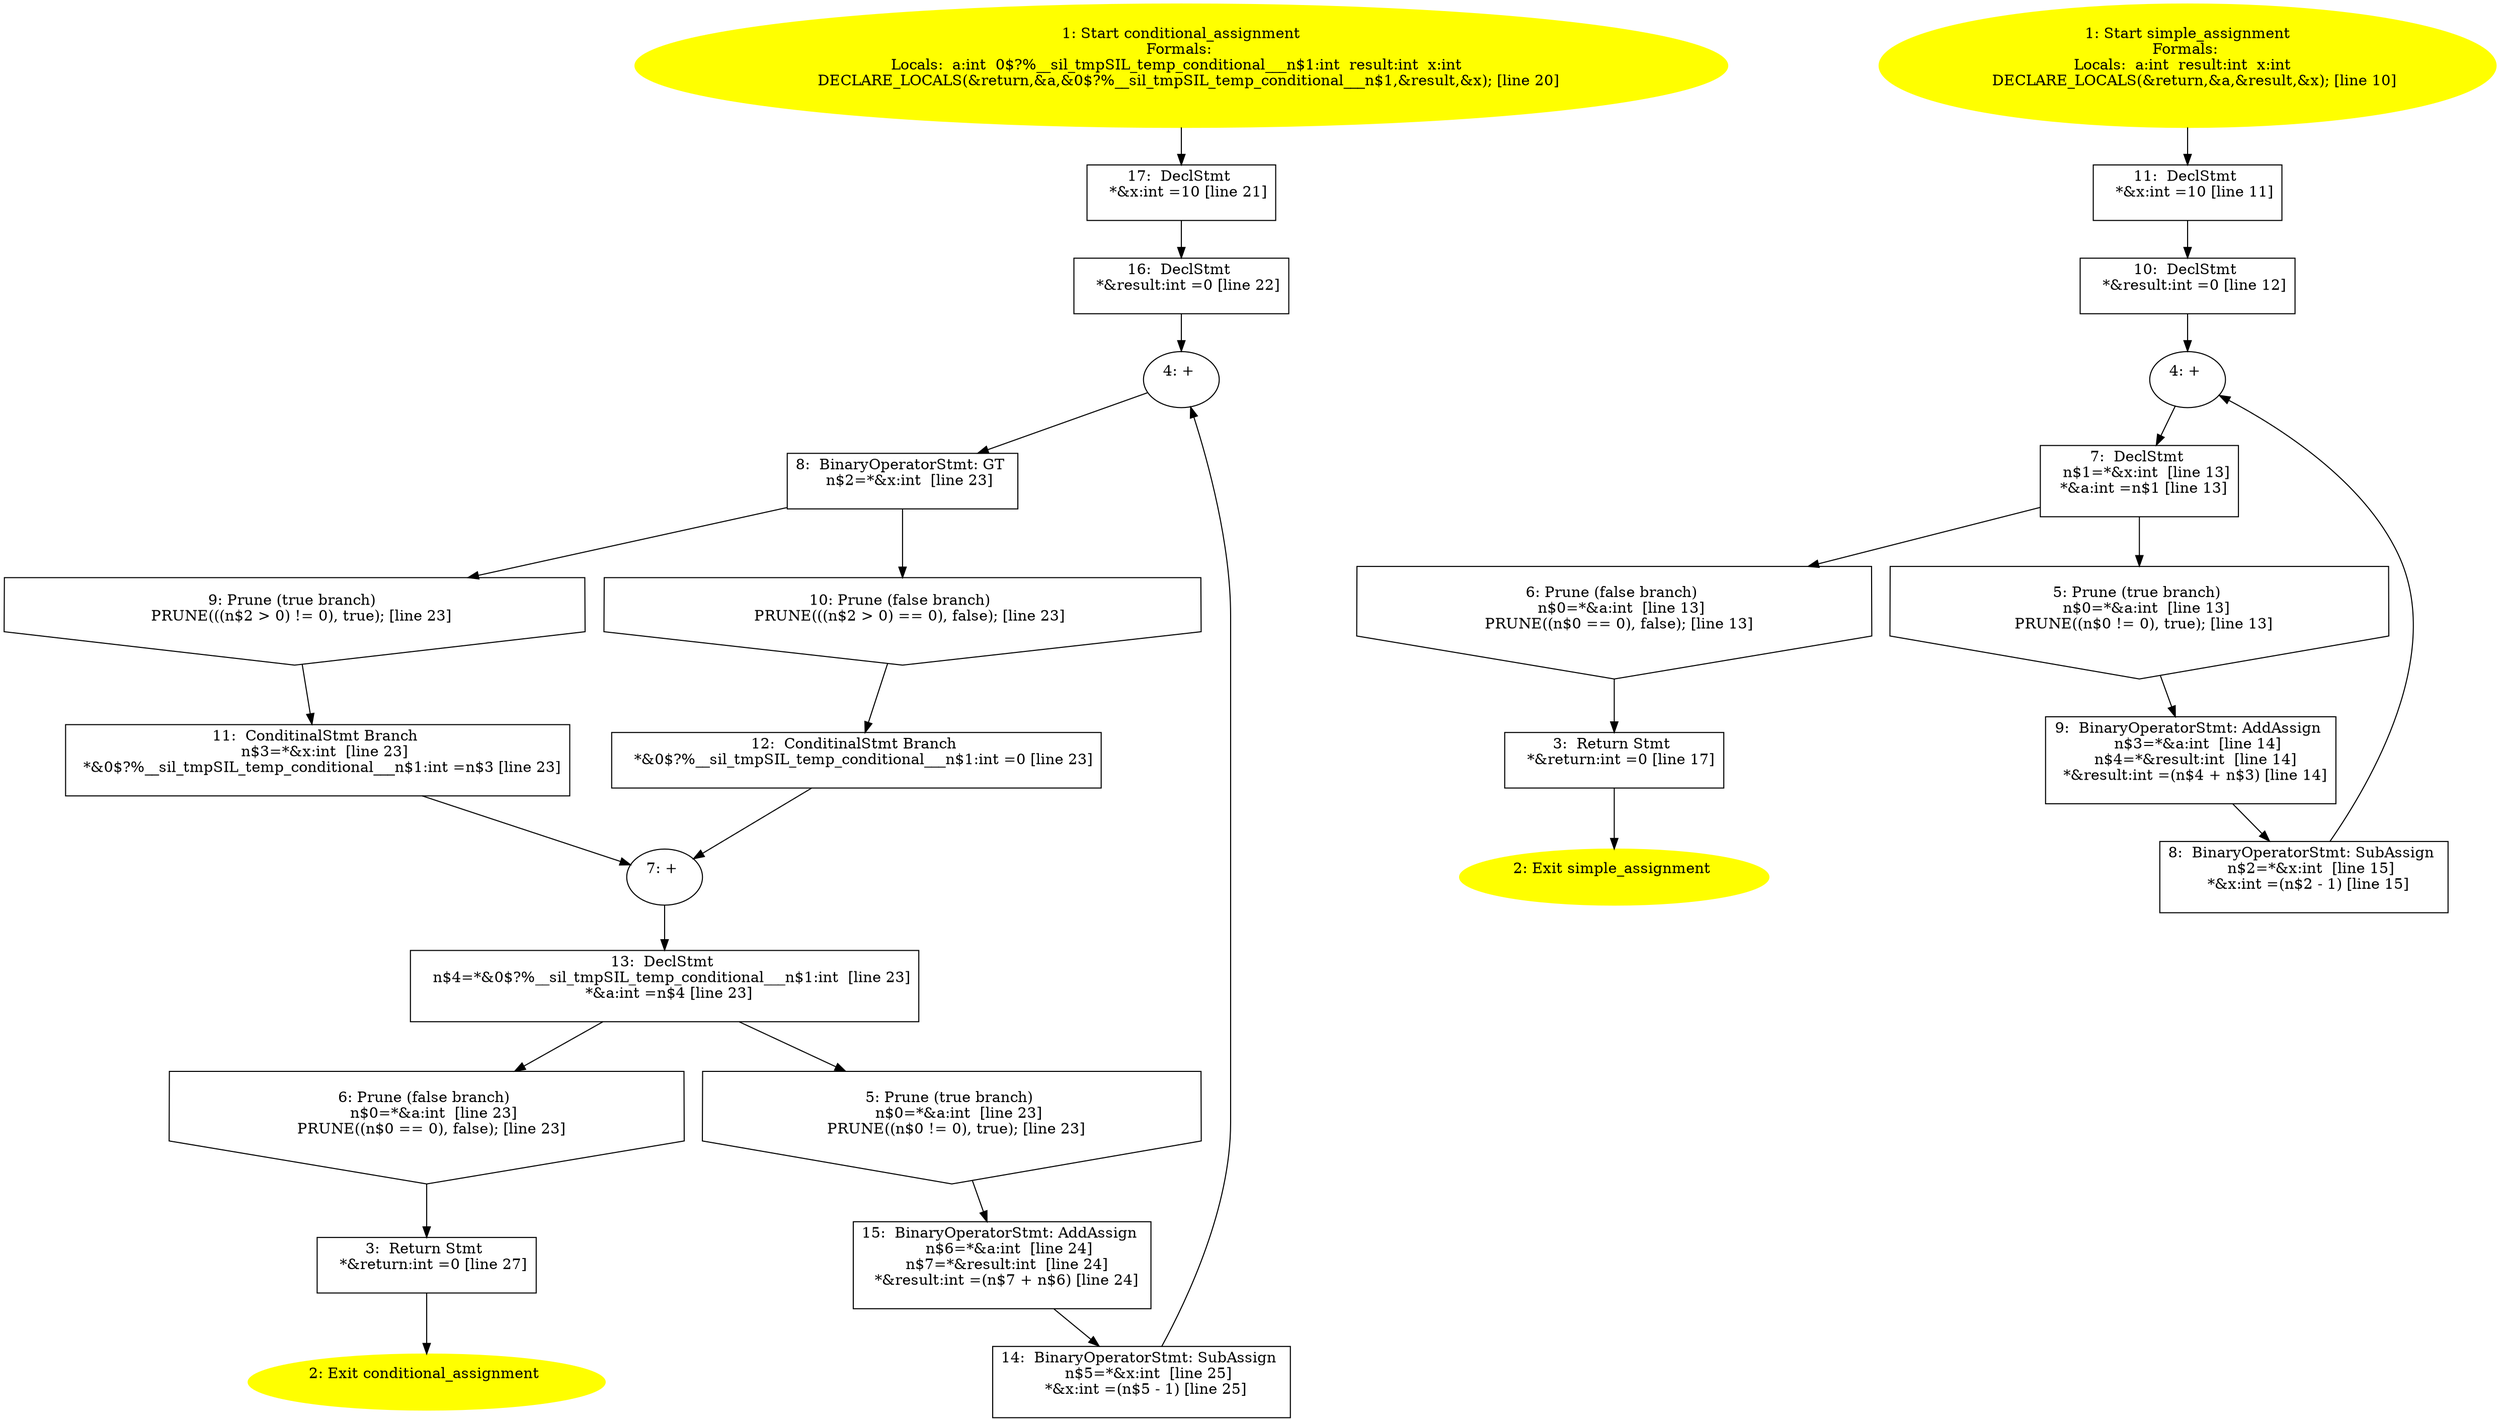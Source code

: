 /* @generated */
digraph iCFG {
"conditional_assignment{d41d8cd98f00b204e9800998ecf8427e_Z22conditional_assignmentv}.c078a188d7d36f14d9f7aa33b9b3b227_17" [label="17:  DeclStmt \n   *&x:int =10 [line 21]\n " shape="box"]
	

	 "conditional_assignment{d41d8cd98f00b204e9800998ecf8427e_Z22conditional_assignmentv}.c078a188d7d36f14d9f7aa33b9b3b227_17" -> "conditional_assignment{d41d8cd98f00b204e9800998ecf8427e_Z22conditional_assignmentv}.c078a188d7d36f14d9f7aa33b9b3b227_16" ;
"conditional_assignment{d41d8cd98f00b204e9800998ecf8427e_Z22conditional_assignmentv}.c078a188d7d36f14d9f7aa33b9b3b227_16" [label="16:  DeclStmt \n   *&result:int =0 [line 22]\n " shape="box"]
	

	 "conditional_assignment{d41d8cd98f00b204e9800998ecf8427e_Z22conditional_assignmentv}.c078a188d7d36f14d9f7aa33b9b3b227_16" -> "conditional_assignment{d41d8cd98f00b204e9800998ecf8427e_Z22conditional_assignmentv}.c078a188d7d36f14d9f7aa33b9b3b227_4" ;
"conditional_assignment{d41d8cd98f00b204e9800998ecf8427e_Z22conditional_assignmentv}.c078a188d7d36f14d9f7aa33b9b3b227_15" [label="15:  BinaryOperatorStmt: AddAssign \n   n$6=*&a:int  [line 24]\n  n$7=*&result:int  [line 24]\n  *&result:int =(n$7 + n$6) [line 24]\n " shape="box"]
	

	 "conditional_assignment{d41d8cd98f00b204e9800998ecf8427e_Z22conditional_assignmentv}.c078a188d7d36f14d9f7aa33b9b3b227_15" -> "conditional_assignment{d41d8cd98f00b204e9800998ecf8427e_Z22conditional_assignmentv}.c078a188d7d36f14d9f7aa33b9b3b227_14" ;
"conditional_assignment{d41d8cd98f00b204e9800998ecf8427e_Z22conditional_assignmentv}.c078a188d7d36f14d9f7aa33b9b3b227_14" [label="14:  BinaryOperatorStmt: SubAssign \n   n$5=*&x:int  [line 25]\n  *&x:int =(n$5 - 1) [line 25]\n " shape="box"]
	

	 "conditional_assignment{d41d8cd98f00b204e9800998ecf8427e_Z22conditional_assignmentv}.c078a188d7d36f14d9f7aa33b9b3b227_14" -> "conditional_assignment{d41d8cd98f00b204e9800998ecf8427e_Z22conditional_assignmentv}.c078a188d7d36f14d9f7aa33b9b3b227_4" ;
"conditional_assignment{d41d8cd98f00b204e9800998ecf8427e_Z22conditional_assignmentv}.c078a188d7d36f14d9f7aa33b9b3b227_13" [label="13:  DeclStmt \n   n$4=*&0$?%__sil_tmpSIL_temp_conditional___n$1:int  [line 23]\n  *&a:int =n$4 [line 23]\n " shape="box"]
	

	 "conditional_assignment{d41d8cd98f00b204e9800998ecf8427e_Z22conditional_assignmentv}.c078a188d7d36f14d9f7aa33b9b3b227_13" -> "conditional_assignment{d41d8cd98f00b204e9800998ecf8427e_Z22conditional_assignmentv}.c078a188d7d36f14d9f7aa33b9b3b227_5" ;
	 "conditional_assignment{d41d8cd98f00b204e9800998ecf8427e_Z22conditional_assignmentv}.c078a188d7d36f14d9f7aa33b9b3b227_13" -> "conditional_assignment{d41d8cd98f00b204e9800998ecf8427e_Z22conditional_assignmentv}.c078a188d7d36f14d9f7aa33b9b3b227_6" ;
"conditional_assignment{d41d8cd98f00b204e9800998ecf8427e_Z22conditional_assignmentv}.c078a188d7d36f14d9f7aa33b9b3b227_12" [label="12:  ConditinalStmt Branch \n   *&0$?%__sil_tmpSIL_temp_conditional___n$1:int =0 [line 23]\n " shape="box"]
	

	 "conditional_assignment{d41d8cd98f00b204e9800998ecf8427e_Z22conditional_assignmentv}.c078a188d7d36f14d9f7aa33b9b3b227_12" -> "conditional_assignment{d41d8cd98f00b204e9800998ecf8427e_Z22conditional_assignmentv}.c078a188d7d36f14d9f7aa33b9b3b227_7" ;
"conditional_assignment{d41d8cd98f00b204e9800998ecf8427e_Z22conditional_assignmentv}.c078a188d7d36f14d9f7aa33b9b3b227_11" [label="11:  ConditinalStmt Branch \n   n$3=*&x:int  [line 23]\n  *&0$?%__sil_tmpSIL_temp_conditional___n$1:int =n$3 [line 23]\n " shape="box"]
	

	 "conditional_assignment{d41d8cd98f00b204e9800998ecf8427e_Z22conditional_assignmentv}.c078a188d7d36f14d9f7aa33b9b3b227_11" -> "conditional_assignment{d41d8cd98f00b204e9800998ecf8427e_Z22conditional_assignmentv}.c078a188d7d36f14d9f7aa33b9b3b227_7" ;
"conditional_assignment{d41d8cd98f00b204e9800998ecf8427e_Z22conditional_assignmentv}.c078a188d7d36f14d9f7aa33b9b3b227_10" [label="10: Prune (false branch) \n   PRUNE(((n$2 > 0) == 0), false); [line 23]\n " shape="invhouse"]
	

	 "conditional_assignment{d41d8cd98f00b204e9800998ecf8427e_Z22conditional_assignmentv}.c078a188d7d36f14d9f7aa33b9b3b227_10" -> "conditional_assignment{d41d8cd98f00b204e9800998ecf8427e_Z22conditional_assignmentv}.c078a188d7d36f14d9f7aa33b9b3b227_12" ;
"conditional_assignment{d41d8cd98f00b204e9800998ecf8427e_Z22conditional_assignmentv}.c078a188d7d36f14d9f7aa33b9b3b227_9" [label="9: Prune (true branch) \n   PRUNE(((n$2 > 0) != 0), true); [line 23]\n " shape="invhouse"]
	

	 "conditional_assignment{d41d8cd98f00b204e9800998ecf8427e_Z22conditional_assignmentv}.c078a188d7d36f14d9f7aa33b9b3b227_9" -> "conditional_assignment{d41d8cd98f00b204e9800998ecf8427e_Z22conditional_assignmentv}.c078a188d7d36f14d9f7aa33b9b3b227_11" ;
"conditional_assignment{d41d8cd98f00b204e9800998ecf8427e_Z22conditional_assignmentv}.c078a188d7d36f14d9f7aa33b9b3b227_8" [label="8:  BinaryOperatorStmt: GT \n   n$2=*&x:int  [line 23]\n " shape="box"]
	

	 "conditional_assignment{d41d8cd98f00b204e9800998ecf8427e_Z22conditional_assignmentv}.c078a188d7d36f14d9f7aa33b9b3b227_8" -> "conditional_assignment{d41d8cd98f00b204e9800998ecf8427e_Z22conditional_assignmentv}.c078a188d7d36f14d9f7aa33b9b3b227_9" ;
	 "conditional_assignment{d41d8cd98f00b204e9800998ecf8427e_Z22conditional_assignmentv}.c078a188d7d36f14d9f7aa33b9b3b227_8" -> "conditional_assignment{d41d8cd98f00b204e9800998ecf8427e_Z22conditional_assignmentv}.c078a188d7d36f14d9f7aa33b9b3b227_10" ;
"conditional_assignment{d41d8cd98f00b204e9800998ecf8427e_Z22conditional_assignmentv}.c078a188d7d36f14d9f7aa33b9b3b227_7" [label="7: + \n  " ]
	

	 "conditional_assignment{d41d8cd98f00b204e9800998ecf8427e_Z22conditional_assignmentv}.c078a188d7d36f14d9f7aa33b9b3b227_7" -> "conditional_assignment{d41d8cd98f00b204e9800998ecf8427e_Z22conditional_assignmentv}.c078a188d7d36f14d9f7aa33b9b3b227_13" ;
"conditional_assignment{d41d8cd98f00b204e9800998ecf8427e_Z22conditional_assignmentv}.c078a188d7d36f14d9f7aa33b9b3b227_6" [label="6: Prune (false branch) \n   n$0=*&a:int  [line 23]\n  PRUNE((n$0 == 0), false); [line 23]\n " shape="invhouse"]
	

	 "conditional_assignment{d41d8cd98f00b204e9800998ecf8427e_Z22conditional_assignmentv}.c078a188d7d36f14d9f7aa33b9b3b227_6" -> "conditional_assignment{d41d8cd98f00b204e9800998ecf8427e_Z22conditional_assignmentv}.c078a188d7d36f14d9f7aa33b9b3b227_3" ;
"conditional_assignment{d41d8cd98f00b204e9800998ecf8427e_Z22conditional_assignmentv}.c078a188d7d36f14d9f7aa33b9b3b227_5" [label="5: Prune (true branch) \n   n$0=*&a:int  [line 23]\n  PRUNE((n$0 != 0), true); [line 23]\n " shape="invhouse"]
	

	 "conditional_assignment{d41d8cd98f00b204e9800998ecf8427e_Z22conditional_assignmentv}.c078a188d7d36f14d9f7aa33b9b3b227_5" -> "conditional_assignment{d41d8cd98f00b204e9800998ecf8427e_Z22conditional_assignmentv}.c078a188d7d36f14d9f7aa33b9b3b227_15" ;
"conditional_assignment{d41d8cd98f00b204e9800998ecf8427e_Z22conditional_assignmentv}.c078a188d7d36f14d9f7aa33b9b3b227_4" [label="4: + \n  " ]
	

	 "conditional_assignment{d41d8cd98f00b204e9800998ecf8427e_Z22conditional_assignmentv}.c078a188d7d36f14d9f7aa33b9b3b227_4" -> "conditional_assignment{d41d8cd98f00b204e9800998ecf8427e_Z22conditional_assignmentv}.c078a188d7d36f14d9f7aa33b9b3b227_8" ;
"conditional_assignment{d41d8cd98f00b204e9800998ecf8427e_Z22conditional_assignmentv}.c078a188d7d36f14d9f7aa33b9b3b227_3" [label="3:  Return Stmt \n   *&return:int =0 [line 27]\n " shape="box"]
	

	 "conditional_assignment{d41d8cd98f00b204e9800998ecf8427e_Z22conditional_assignmentv}.c078a188d7d36f14d9f7aa33b9b3b227_3" -> "conditional_assignment{d41d8cd98f00b204e9800998ecf8427e_Z22conditional_assignmentv}.c078a188d7d36f14d9f7aa33b9b3b227_2" ;
"conditional_assignment{d41d8cd98f00b204e9800998ecf8427e_Z22conditional_assignmentv}.c078a188d7d36f14d9f7aa33b9b3b227_2" [label="2: Exit conditional_assignment \n  " color=yellow style=filled]
	

"conditional_assignment{d41d8cd98f00b204e9800998ecf8427e_Z22conditional_assignmentv}.c078a188d7d36f14d9f7aa33b9b3b227_1" [label="1: Start conditional_assignment\nFormals: \nLocals:  a:int  0$?%__sil_tmpSIL_temp_conditional___n$1:int  result:int  x:int  \n   DECLARE_LOCALS(&return,&a,&0$?%__sil_tmpSIL_temp_conditional___n$1,&result,&x); [line 20]\n " color=yellow style=filled]
	

	 "conditional_assignment{d41d8cd98f00b204e9800998ecf8427e_Z22conditional_assignmentv}.c078a188d7d36f14d9f7aa33b9b3b227_1" -> "conditional_assignment{d41d8cd98f00b204e9800998ecf8427e_Z22conditional_assignmentv}.c078a188d7d36f14d9f7aa33b9b3b227_17" ;
"simple_assignment{d41d8cd98f00b204e9800998ecf8427e_Z17simple_assignmentv}.f2476d27e133ad644b5f3061dd1513c2_11" [label="11:  DeclStmt \n   *&x:int =10 [line 11]\n " shape="box"]
	

	 "simple_assignment{d41d8cd98f00b204e9800998ecf8427e_Z17simple_assignmentv}.f2476d27e133ad644b5f3061dd1513c2_11" -> "simple_assignment{d41d8cd98f00b204e9800998ecf8427e_Z17simple_assignmentv}.f2476d27e133ad644b5f3061dd1513c2_10" ;
"simple_assignment{d41d8cd98f00b204e9800998ecf8427e_Z17simple_assignmentv}.f2476d27e133ad644b5f3061dd1513c2_10" [label="10:  DeclStmt \n   *&result:int =0 [line 12]\n " shape="box"]
	

	 "simple_assignment{d41d8cd98f00b204e9800998ecf8427e_Z17simple_assignmentv}.f2476d27e133ad644b5f3061dd1513c2_10" -> "simple_assignment{d41d8cd98f00b204e9800998ecf8427e_Z17simple_assignmentv}.f2476d27e133ad644b5f3061dd1513c2_4" ;
"simple_assignment{d41d8cd98f00b204e9800998ecf8427e_Z17simple_assignmentv}.f2476d27e133ad644b5f3061dd1513c2_9" [label="9:  BinaryOperatorStmt: AddAssign \n   n$3=*&a:int  [line 14]\n  n$4=*&result:int  [line 14]\n  *&result:int =(n$4 + n$3) [line 14]\n " shape="box"]
	

	 "simple_assignment{d41d8cd98f00b204e9800998ecf8427e_Z17simple_assignmentv}.f2476d27e133ad644b5f3061dd1513c2_9" -> "simple_assignment{d41d8cd98f00b204e9800998ecf8427e_Z17simple_assignmentv}.f2476d27e133ad644b5f3061dd1513c2_8" ;
"simple_assignment{d41d8cd98f00b204e9800998ecf8427e_Z17simple_assignmentv}.f2476d27e133ad644b5f3061dd1513c2_8" [label="8:  BinaryOperatorStmt: SubAssign \n   n$2=*&x:int  [line 15]\n  *&x:int =(n$2 - 1) [line 15]\n " shape="box"]
	

	 "simple_assignment{d41d8cd98f00b204e9800998ecf8427e_Z17simple_assignmentv}.f2476d27e133ad644b5f3061dd1513c2_8" -> "simple_assignment{d41d8cd98f00b204e9800998ecf8427e_Z17simple_assignmentv}.f2476d27e133ad644b5f3061dd1513c2_4" ;
"simple_assignment{d41d8cd98f00b204e9800998ecf8427e_Z17simple_assignmentv}.f2476d27e133ad644b5f3061dd1513c2_7" [label="7:  DeclStmt \n   n$1=*&x:int  [line 13]\n  *&a:int =n$1 [line 13]\n " shape="box"]
	

	 "simple_assignment{d41d8cd98f00b204e9800998ecf8427e_Z17simple_assignmentv}.f2476d27e133ad644b5f3061dd1513c2_7" -> "simple_assignment{d41d8cd98f00b204e9800998ecf8427e_Z17simple_assignmentv}.f2476d27e133ad644b5f3061dd1513c2_5" ;
	 "simple_assignment{d41d8cd98f00b204e9800998ecf8427e_Z17simple_assignmentv}.f2476d27e133ad644b5f3061dd1513c2_7" -> "simple_assignment{d41d8cd98f00b204e9800998ecf8427e_Z17simple_assignmentv}.f2476d27e133ad644b5f3061dd1513c2_6" ;
"simple_assignment{d41d8cd98f00b204e9800998ecf8427e_Z17simple_assignmentv}.f2476d27e133ad644b5f3061dd1513c2_6" [label="6: Prune (false branch) \n   n$0=*&a:int  [line 13]\n  PRUNE((n$0 == 0), false); [line 13]\n " shape="invhouse"]
	

	 "simple_assignment{d41d8cd98f00b204e9800998ecf8427e_Z17simple_assignmentv}.f2476d27e133ad644b5f3061dd1513c2_6" -> "simple_assignment{d41d8cd98f00b204e9800998ecf8427e_Z17simple_assignmentv}.f2476d27e133ad644b5f3061dd1513c2_3" ;
"simple_assignment{d41d8cd98f00b204e9800998ecf8427e_Z17simple_assignmentv}.f2476d27e133ad644b5f3061dd1513c2_5" [label="5: Prune (true branch) \n   n$0=*&a:int  [line 13]\n  PRUNE((n$0 != 0), true); [line 13]\n " shape="invhouse"]
	

	 "simple_assignment{d41d8cd98f00b204e9800998ecf8427e_Z17simple_assignmentv}.f2476d27e133ad644b5f3061dd1513c2_5" -> "simple_assignment{d41d8cd98f00b204e9800998ecf8427e_Z17simple_assignmentv}.f2476d27e133ad644b5f3061dd1513c2_9" ;
"simple_assignment{d41d8cd98f00b204e9800998ecf8427e_Z17simple_assignmentv}.f2476d27e133ad644b5f3061dd1513c2_4" [label="4: + \n  " ]
	

	 "simple_assignment{d41d8cd98f00b204e9800998ecf8427e_Z17simple_assignmentv}.f2476d27e133ad644b5f3061dd1513c2_4" -> "simple_assignment{d41d8cd98f00b204e9800998ecf8427e_Z17simple_assignmentv}.f2476d27e133ad644b5f3061dd1513c2_7" ;
"simple_assignment{d41d8cd98f00b204e9800998ecf8427e_Z17simple_assignmentv}.f2476d27e133ad644b5f3061dd1513c2_3" [label="3:  Return Stmt \n   *&return:int =0 [line 17]\n " shape="box"]
	

	 "simple_assignment{d41d8cd98f00b204e9800998ecf8427e_Z17simple_assignmentv}.f2476d27e133ad644b5f3061dd1513c2_3" -> "simple_assignment{d41d8cd98f00b204e9800998ecf8427e_Z17simple_assignmentv}.f2476d27e133ad644b5f3061dd1513c2_2" ;
"simple_assignment{d41d8cd98f00b204e9800998ecf8427e_Z17simple_assignmentv}.f2476d27e133ad644b5f3061dd1513c2_2" [label="2: Exit simple_assignment \n  " color=yellow style=filled]
	

"simple_assignment{d41d8cd98f00b204e9800998ecf8427e_Z17simple_assignmentv}.f2476d27e133ad644b5f3061dd1513c2_1" [label="1: Start simple_assignment\nFormals: \nLocals:  a:int  result:int  x:int  \n   DECLARE_LOCALS(&return,&a,&result,&x); [line 10]\n " color=yellow style=filled]
	

	 "simple_assignment{d41d8cd98f00b204e9800998ecf8427e_Z17simple_assignmentv}.f2476d27e133ad644b5f3061dd1513c2_1" -> "simple_assignment{d41d8cd98f00b204e9800998ecf8427e_Z17simple_assignmentv}.f2476d27e133ad644b5f3061dd1513c2_11" ;
}
